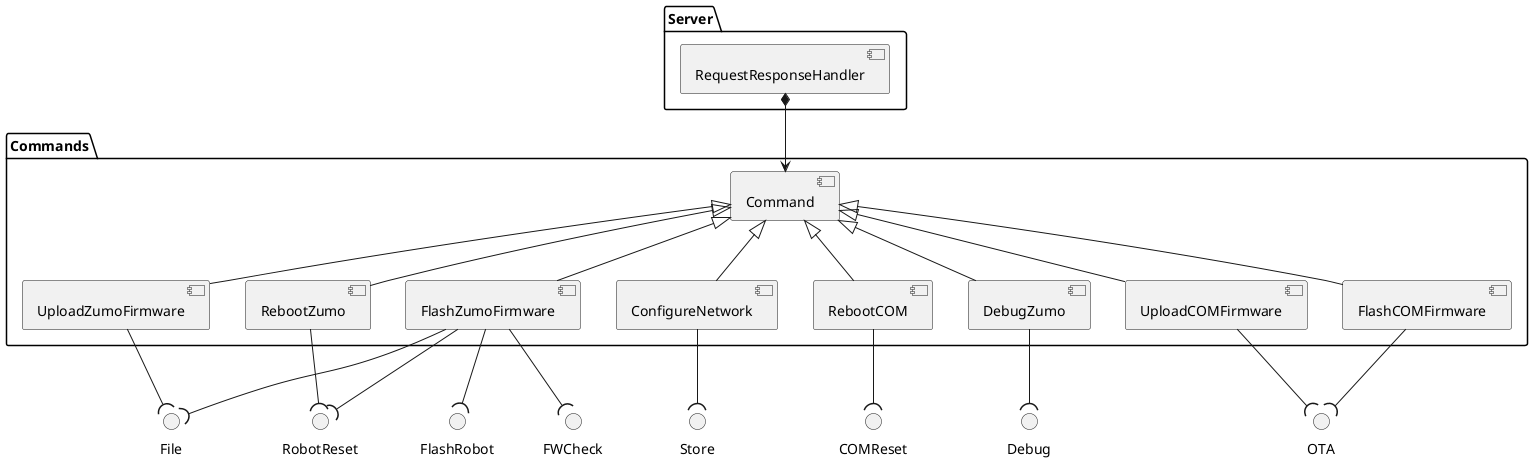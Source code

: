 @startuml
package Server {
    component "RequestResponseHandler" as RequestResponseHandler
}

interface "COMReset" as comreset
interface "RobotReset" as robotreset
interface "Debug" as debug
interface "OTA" as ota
interface "FlashRobot" as flashrobot
interface "FWCheck" as FWCheck
interface "File" as File
interface "Store" as Store

package Commands {
    component Command
    component "UploadZumoFirmware" as uploadzumoservice
    component "FlashZumoFirmware" as flashzumoservice
    component "ConfigureNetwork" as credconfig
    component "RebootZumo" as resetzumoservice
    component "RebootCOM" as resetcomplatforomservice
    component "DebugZumo" as zumodebug
    component "UploadCOMFirmware" as uploadcomfirmware
    component "FlashCOMFirmware" as flashcomfirmware

    Command <|-- uploadzumoservice
    Command <|-- flashzumoservice
    Command <|-- credconfig
    Command <|-- resetzumoservice
    Command <|-- resetcomplatforomservice
    Command <|-- zumodebug
    Command <|-- uploadcomfirmware
    Command <|-- flashcomfirmware
    RequestResponseHandler *--> Command

    uploadzumoservice -down-(File
    uploadcomfirmware -down-(ota
    flashcomfirmware -down-(ota
    credconfig -down-(Store
    flashzumoservice -down-(FWCheck
    flashzumoservice -down-(File
    flashzumoservice -down-(flashrobot
    flashzumoservice -down-(robotreset
    resetcomplatforomservice -down-(comreset
    resetzumoservice -down-(robotreset
    zumodebug -down-(debug
}
@enduml
